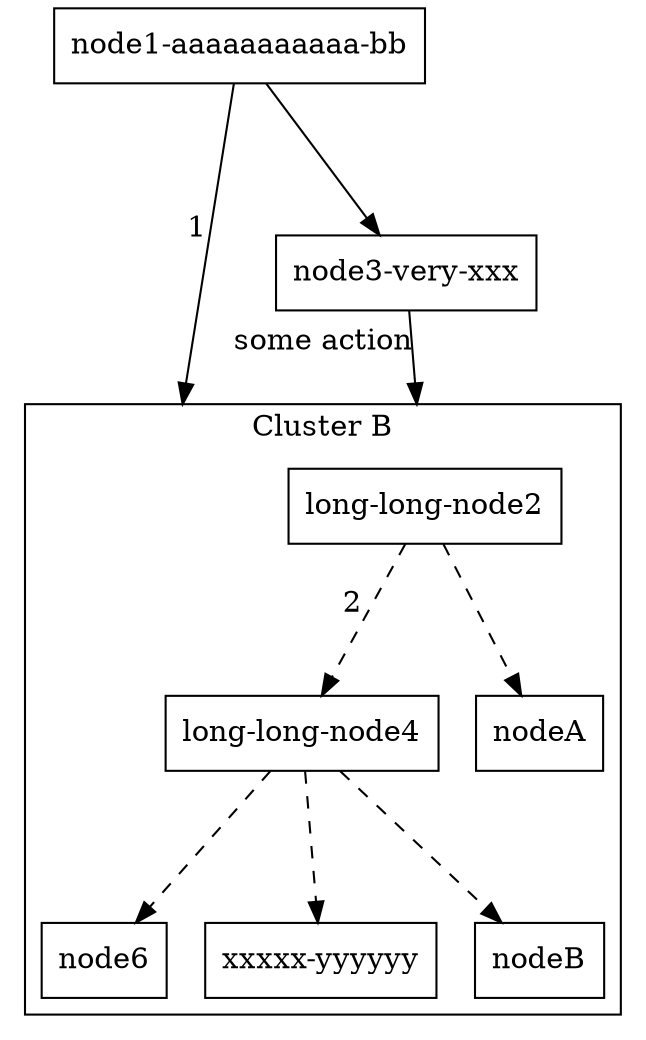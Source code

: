 digraph {
	compound=true;
	node[shape=box]
	edge[minlen=2]
	#splines=polyline

	node1[label="node1-aaaaaaaaaaa-bb"]
	node1 -> node2bis [xlabel="1" lhead="cluster_b"];
	node3[label="node3-very-xxx"]
    node1 -> node3;
	node3 -> node2 [xlabel="some action",lhead="cluster_b"];

	subgraph cluster_b {
    	label="Cluster B";
    	node2[label="long-long-node2"]
		node4[label="long-long-node4"]
		node6; node8[label="xxxxx-yyyyyy"]; nodeA; nodeB
		node2bis[style=invisible]

	}
	edge[style=dashed]

	node2 -> node4 [xlabel="2"];
 	node2 -> nodeA 
	node4 -> node6 # [sametail="x"]
	node4 -> node8 # [sametail="x"]
	node4 -> nodeB # [sametail="x"]
}
